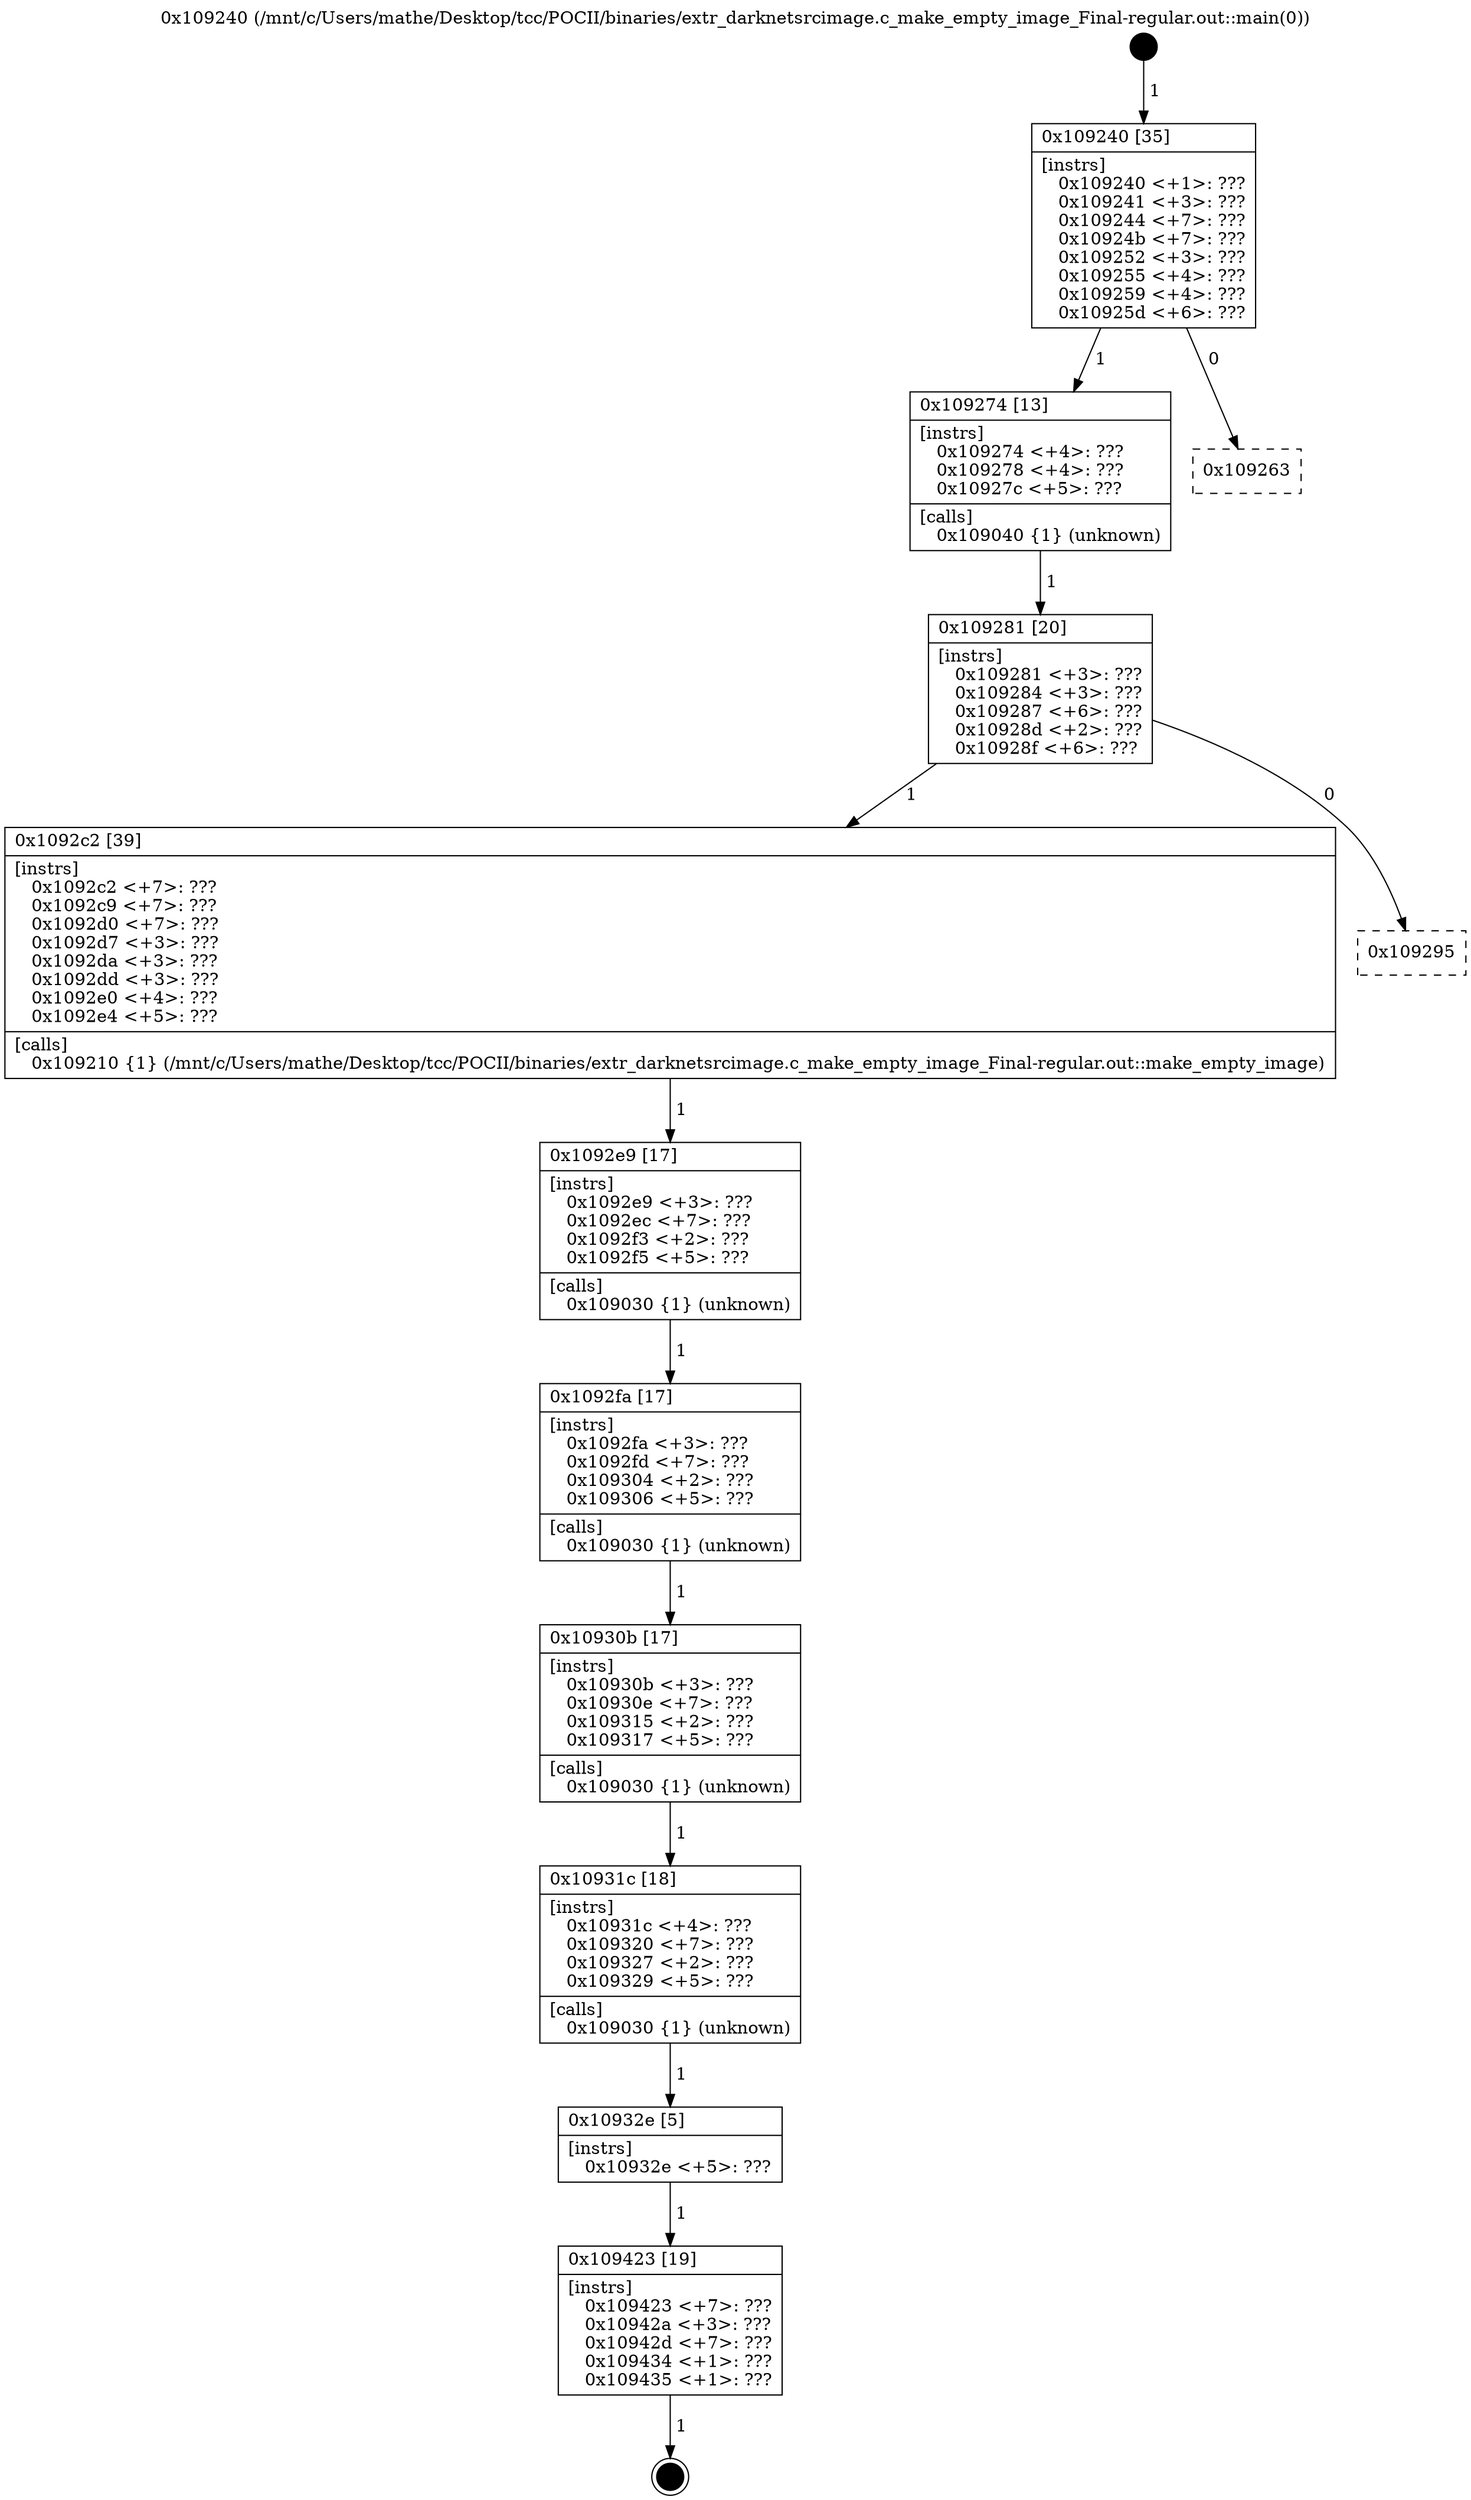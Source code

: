 digraph "0x109240" {
  label = "0x109240 (/mnt/c/Users/mathe/Desktop/tcc/POCII/binaries/extr_darknetsrcimage.c_make_empty_image_Final-regular.out::main(0))"
  labelloc = "t"
  node[shape=record]

  Entry [label="",width=0.3,height=0.3,shape=circle,fillcolor=black,style=filled]
  "0x109240" [label="{
     0x109240 [35]\l
     | [instrs]\l
     &nbsp;&nbsp;0x109240 \<+1\>: ???\l
     &nbsp;&nbsp;0x109241 \<+3\>: ???\l
     &nbsp;&nbsp;0x109244 \<+7\>: ???\l
     &nbsp;&nbsp;0x10924b \<+7\>: ???\l
     &nbsp;&nbsp;0x109252 \<+3\>: ???\l
     &nbsp;&nbsp;0x109255 \<+4\>: ???\l
     &nbsp;&nbsp;0x109259 \<+4\>: ???\l
     &nbsp;&nbsp;0x10925d \<+6\>: ???\l
  }"]
  "0x109274" [label="{
     0x109274 [13]\l
     | [instrs]\l
     &nbsp;&nbsp;0x109274 \<+4\>: ???\l
     &nbsp;&nbsp;0x109278 \<+4\>: ???\l
     &nbsp;&nbsp;0x10927c \<+5\>: ???\l
     | [calls]\l
     &nbsp;&nbsp;0x109040 \{1\} (unknown)\l
  }"]
  "0x109263" [label="{
     0x109263\l
  }", style=dashed]
  "0x109281" [label="{
     0x109281 [20]\l
     | [instrs]\l
     &nbsp;&nbsp;0x109281 \<+3\>: ???\l
     &nbsp;&nbsp;0x109284 \<+3\>: ???\l
     &nbsp;&nbsp;0x109287 \<+6\>: ???\l
     &nbsp;&nbsp;0x10928d \<+2\>: ???\l
     &nbsp;&nbsp;0x10928f \<+6\>: ???\l
  }"]
  "0x1092c2" [label="{
     0x1092c2 [39]\l
     | [instrs]\l
     &nbsp;&nbsp;0x1092c2 \<+7\>: ???\l
     &nbsp;&nbsp;0x1092c9 \<+7\>: ???\l
     &nbsp;&nbsp;0x1092d0 \<+7\>: ???\l
     &nbsp;&nbsp;0x1092d7 \<+3\>: ???\l
     &nbsp;&nbsp;0x1092da \<+3\>: ???\l
     &nbsp;&nbsp;0x1092dd \<+3\>: ???\l
     &nbsp;&nbsp;0x1092e0 \<+4\>: ???\l
     &nbsp;&nbsp;0x1092e4 \<+5\>: ???\l
     | [calls]\l
     &nbsp;&nbsp;0x109210 \{1\} (/mnt/c/Users/mathe/Desktop/tcc/POCII/binaries/extr_darknetsrcimage.c_make_empty_image_Final-regular.out::make_empty_image)\l
  }"]
  "0x109295" [label="{
     0x109295\l
  }", style=dashed]
  "0x1092e9" [label="{
     0x1092e9 [17]\l
     | [instrs]\l
     &nbsp;&nbsp;0x1092e9 \<+3\>: ???\l
     &nbsp;&nbsp;0x1092ec \<+7\>: ???\l
     &nbsp;&nbsp;0x1092f3 \<+2\>: ???\l
     &nbsp;&nbsp;0x1092f5 \<+5\>: ???\l
     | [calls]\l
     &nbsp;&nbsp;0x109030 \{1\} (unknown)\l
  }"]
  "0x1092fa" [label="{
     0x1092fa [17]\l
     | [instrs]\l
     &nbsp;&nbsp;0x1092fa \<+3\>: ???\l
     &nbsp;&nbsp;0x1092fd \<+7\>: ???\l
     &nbsp;&nbsp;0x109304 \<+2\>: ???\l
     &nbsp;&nbsp;0x109306 \<+5\>: ???\l
     | [calls]\l
     &nbsp;&nbsp;0x109030 \{1\} (unknown)\l
  }"]
  "0x10930b" [label="{
     0x10930b [17]\l
     | [instrs]\l
     &nbsp;&nbsp;0x10930b \<+3\>: ???\l
     &nbsp;&nbsp;0x10930e \<+7\>: ???\l
     &nbsp;&nbsp;0x109315 \<+2\>: ???\l
     &nbsp;&nbsp;0x109317 \<+5\>: ???\l
     | [calls]\l
     &nbsp;&nbsp;0x109030 \{1\} (unknown)\l
  }"]
  "0x10931c" [label="{
     0x10931c [18]\l
     | [instrs]\l
     &nbsp;&nbsp;0x10931c \<+4\>: ???\l
     &nbsp;&nbsp;0x109320 \<+7\>: ???\l
     &nbsp;&nbsp;0x109327 \<+2\>: ???\l
     &nbsp;&nbsp;0x109329 \<+5\>: ???\l
     | [calls]\l
     &nbsp;&nbsp;0x109030 \{1\} (unknown)\l
  }"]
  "0x10932e" [label="{
     0x10932e [5]\l
     | [instrs]\l
     &nbsp;&nbsp;0x10932e \<+5\>: ???\l
  }"]
  "0x109423" [label="{
     0x109423 [19]\l
     | [instrs]\l
     &nbsp;&nbsp;0x109423 \<+7\>: ???\l
     &nbsp;&nbsp;0x10942a \<+3\>: ???\l
     &nbsp;&nbsp;0x10942d \<+7\>: ???\l
     &nbsp;&nbsp;0x109434 \<+1\>: ???\l
     &nbsp;&nbsp;0x109435 \<+1\>: ???\l
  }"]
  Exit [label="",width=0.3,height=0.3,shape=circle,fillcolor=black,style=filled,peripheries=2]
  Entry -> "0x109240" [label=" 1"]
  "0x109240" -> "0x109274" [label=" 1"]
  "0x109240" -> "0x109263" [label=" 0"]
  "0x109274" -> "0x109281" [label=" 1"]
  "0x109281" -> "0x1092c2" [label=" 1"]
  "0x109281" -> "0x109295" [label=" 0"]
  "0x1092c2" -> "0x1092e9" [label=" 1"]
  "0x1092e9" -> "0x1092fa" [label=" 1"]
  "0x1092fa" -> "0x10930b" [label=" 1"]
  "0x10930b" -> "0x10931c" [label=" 1"]
  "0x10931c" -> "0x10932e" [label=" 1"]
  "0x10932e" -> "0x109423" [label=" 1"]
  "0x109423" -> Exit [label=" 1"]
}

